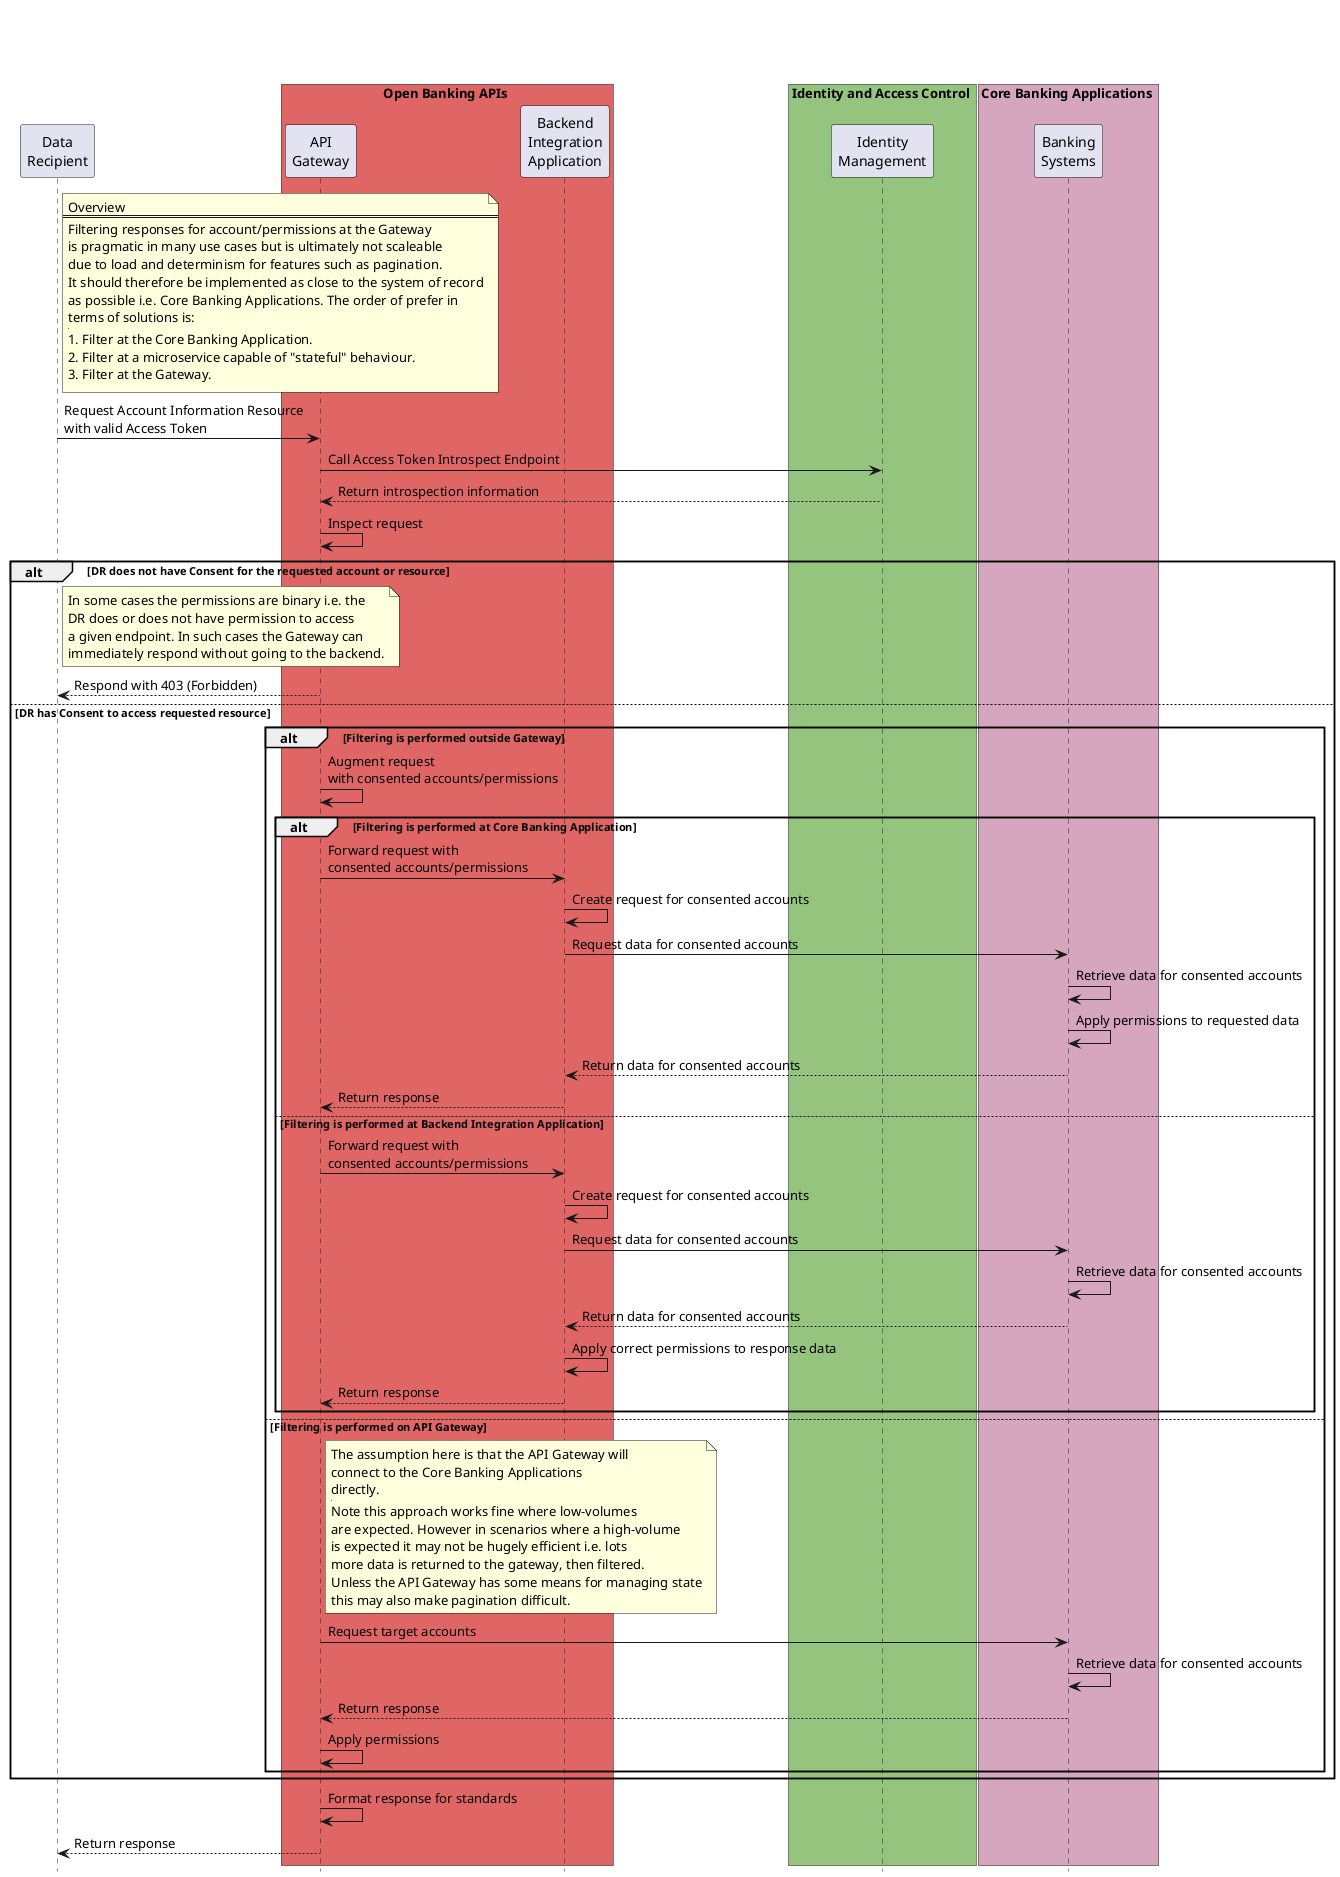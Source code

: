 @startuml Applying_Consent_Sequence

title \n\n

participant "Data\nRecipient" as DR

box Open Banking APIs #e06666 
participant "API\nGateway" as API_GATEWAY
participant "Backend\nIntegration\nApplication" as BIA
end box

box Identity and Access Control #94c47d
participant "Identity\nManagement" as IAM
end box

box Core Banking Applications #d5a6bd
participant "Banking\nSystems" as ASPSP_API
end box

hide footbox


note right of DR
Overview
===
Filtering responses for account/permissions at the Gateway
is pragmatic in many use cases but is ultimately not scaleable
due to load and determinism for features such as pagination.
It should therefore be implemented as close to the system of record
as possible i.e. Core Banking Applications. The order of prefer in
terms of solutions is:
|||
1. Filter at the Core Banking Application.
2. Filter at a microservice capable of "stateful" behaviour.
3. Filter at the Gateway.
end note

DR -> API_GATEWAY: Request Account Information Resource\nwith valid Access Token

API_GATEWAY -> IAM: Call Access Token Introspect Endpoint
API_GATEWAY <-- IAM: Return introspection information
API_GATEWAY -> API_GATEWAY: Inspect request

alt DR does not have Consent for the requested account or resource

note right of DR
In some cases the permissions are binary i.e. the
DR does or does not have permission to access
a given endpoint. In such cases the Gateway can
immediately respond without going to the backend.
end note

DR <-- API_GATEWAY: Respond with 403 (Forbidden)

else DR has Consent to access requested resource

alt Filtering is performed outside Gateway
API_GATEWAY -> API_GATEWAY: Augment request\nwith consented accounts/permissions

alt Filtering is performed at Core Banking Application

API_GATEWAY -> BIA: Forward request with\nconsented accounts/permissions
BIA -> BIA: Create request for consented accounts
BIA -> ASPSP_API: Request data for consented accounts
ASPSP_API -> ASPSP_API: Retrieve data for consented accounts
ASPSP_API -> ASPSP_API: Apply permissions to requested data
BIA <-- ASPSP_API: Return data for consented accounts
API_GATEWAY <-- BIA: Return response

else Filtering is performed at Backend Integration Application

API_GATEWAY -> BIA: Forward request with\nconsented accounts/permissions
BIA -> BIA: Create request for consented accounts
BIA -> ASPSP_API: Request data for consented accounts
ASPSP_API -> ASPSP_API: Retrieve data for consented accounts
BIA <-- ASPSP_API: Return data for consented accounts
BIA -> BIA: Apply correct permissions to response data
API_GATEWAY <-- BIA: Return response

end alt

else Filtering is performed on API Gateway

note right of API_GATEWAY
The assumption here is that the API Gateway will
connect to the Core Banking Applications 
directly.
|||
Note this approach works fine where low-volumes
are expected. However in scenarios where a high-volume
is expected it may not be hugely efficient i.e. lots
more data is returned to the gateway, then filtered.
Unless the API Gateway has some means for managing state
this may also make pagination difficult.
end note

API_GATEWAY -> ASPSP_API: Request target accounts
ASPSP_API -> ASPSP_API: Retrieve data for consented accounts
API_GATEWAY <-- ASPSP_API: Return response
API_GATEWAY -> API_GATEWAY: Apply permissions

end alt
end alt

API_GATEWAY -> API_GATEWAY: Format response for standards
DR <-- API_GATEWAY: Return response

@enduml